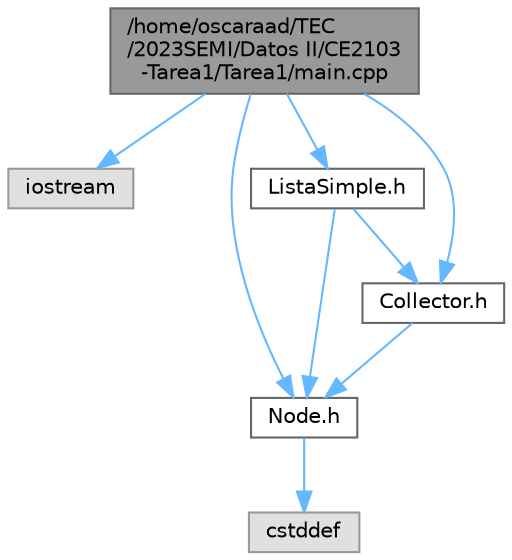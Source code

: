digraph "/home/oscaraad/TEC/2023SEMI/Datos II/CE2103-Tarea1/Tarea1/main.cpp"
{
 // LATEX_PDF_SIZE
  bgcolor="transparent";
  edge [fontname=Helvetica,fontsize=10,labelfontname=Helvetica,labelfontsize=10];
  node [fontname=Helvetica,fontsize=10,shape=box,height=0.2,width=0.4];
  Node1 [label="/home/oscaraad/TEC\l/2023SEMI/Datos II/CE2103\l-Tarea1/Tarea1/main.cpp",height=0.2,width=0.4,color="gray40", fillcolor="grey60", style="filled", fontcolor="black",tooltip="En esta clase se lleva a cabo la ejecución principal del programa."];
  Node1 -> Node2 [color="steelblue1",style="solid"];
  Node2 [label="iostream",height=0.2,width=0.4,color="grey60", fillcolor="#E0E0E0", style="filled",tooltip=" "];
  Node1 -> Node3 [color="steelblue1",style="solid"];
  Node3 [label="Node.h",height=0.2,width=0.4,color="grey40", fillcolor="white", style="filled",URL="$Node_8h.html",tooltip="En esta header se crea la clase Node."];
  Node3 -> Node4 [color="steelblue1",style="solid"];
  Node4 [label="cstddef",height=0.2,width=0.4,color="grey60", fillcolor="#E0E0E0", style="filled",tooltip=" "];
  Node1 -> Node5 [color="steelblue1",style="solid"];
  Node5 [label="ListaSimple.h",height=0.2,width=0.4,color="grey40", fillcolor="white", style="filled",URL="$ListaSimple_8h.html",tooltip="En esta header se crea la clase ListaSimple."];
  Node5 -> Node3 [color="steelblue1",style="solid"];
  Node5 -> Node6 [color="steelblue1",style="solid"];
  Node6 [label="Collector.h",height=0.2,width=0.4,color="grey40", fillcolor="white", style="filled",URL="$Collector_8h.html",tooltip="En esta header se crea la clase Collector."];
  Node6 -> Node3 [color="steelblue1",style="solid"];
  Node1 -> Node6 [color="steelblue1",style="solid"];
}
